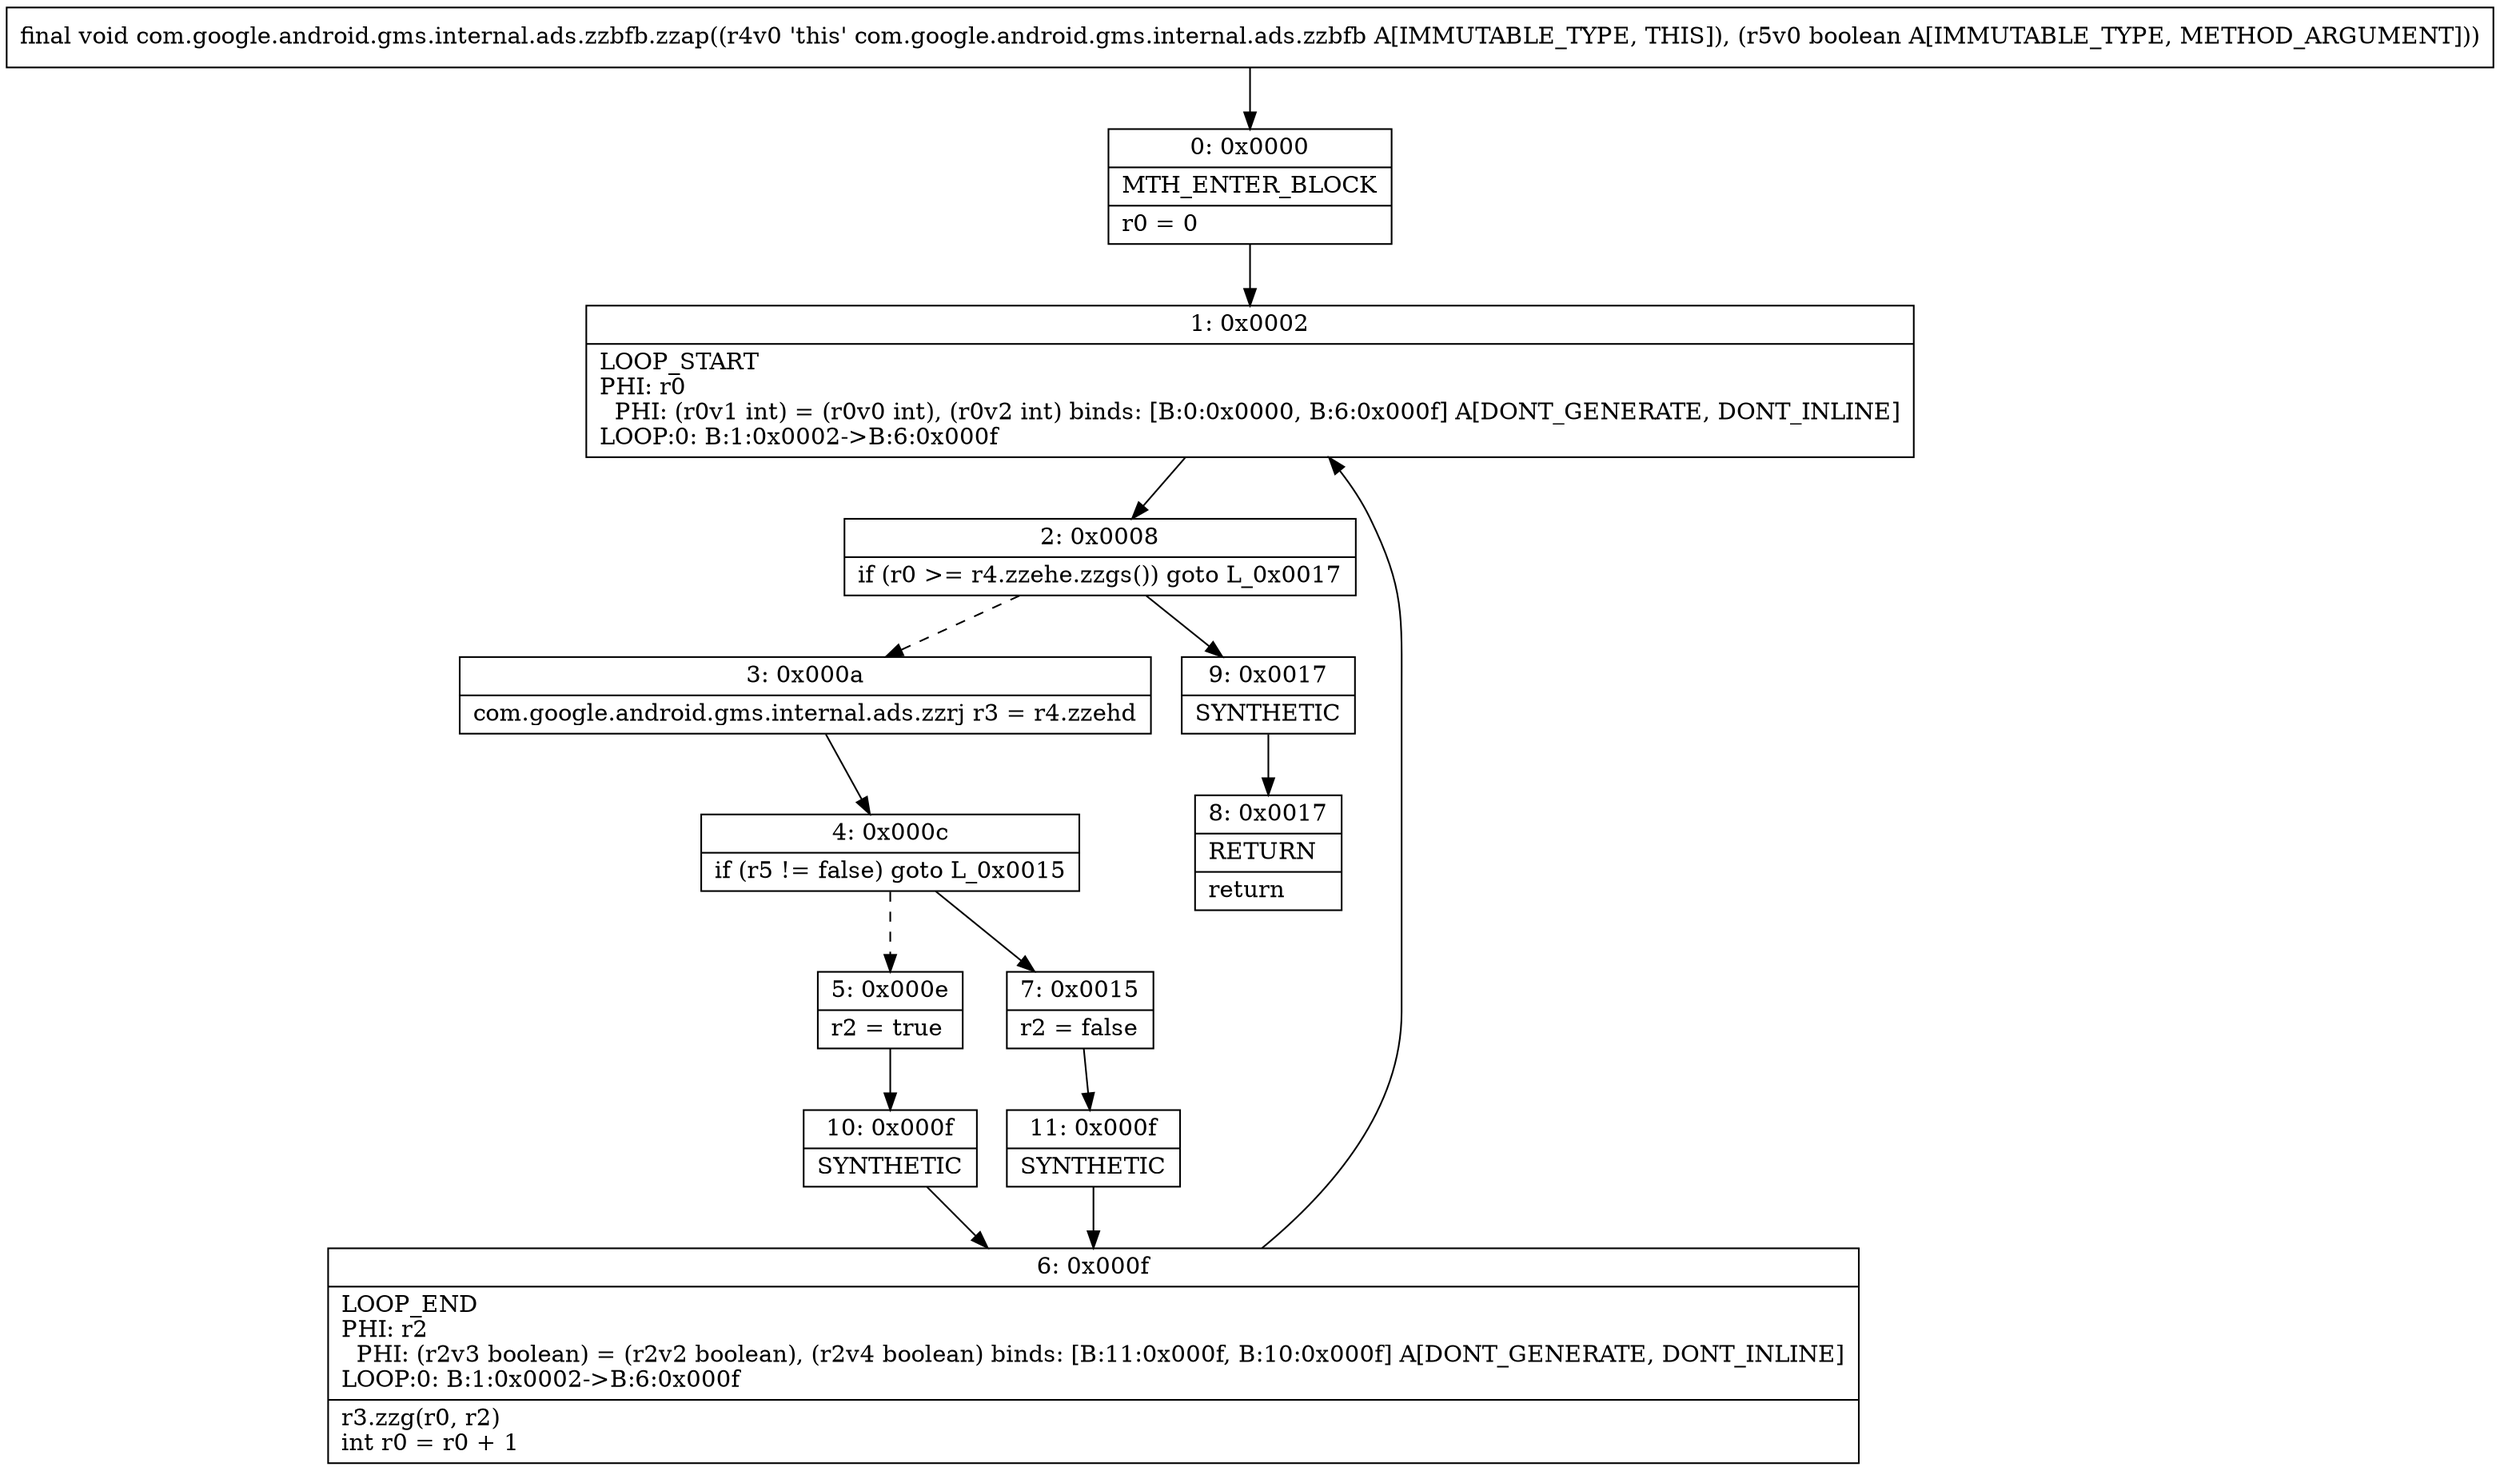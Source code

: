 digraph "CFG forcom.google.android.gms.internal.ads.zzbfb.zzap(Z)V" {
Node_0 [shape=record,label="{0\:\ 0x0000|MTH_ENTER_BLOCK\l|r0 = 0\l}"];
Node_1 [shape=record,label="{1\:\ 0x0002|LOOP_START\lPHI: r0 \l  PHI: (r0v1 int) = (r0v0 int), (r0v2 int) binds: [B:0:0x0000, B:6:0x000f] A[DONT_GENERATE, DONT_INLINE]\lLOOP:0: B:1:0x0002\-\>B:6:0x000f\l}"];
Node_2 [shape=record,label="{2\:\ 0x0008|if (r0 \>= r4.zzehe.zzgs()) goto L_0x0017\l}"];
Node_3 [shape=record,label="{3\:\ 0x000a|com.google.android.gms.internal.ads.zzrj r3 = r4.zzehd\l}"];
Node_4 [shape=record,label="{4\:\ 0x000c|if (r5 != false) goto L_0x0015\l}"];
Node_5 [shape=record,label="{5\:\ 0x000e|r2 = true\l}"];
Node_6 [shape=record,label="{6\:\ 0x000f|LOOP_END\lPHI: r2 \l  PHI: (r2v3 boolean) = (r2v2 boolean), (r2v4 boolean) binds: [B:11:0x000f, B:10:0x000f] A[DONT_GENERATE, DONT_INLINE]\lLOOP:0: B:1:0x0002\-\>B:6:0x000f\l|r3.zzg(r0, r2)\lint r0 = r0 + 1\l}"];
Node_7 [shape=record,label="{7\:\ 0x0015|r2 = false\l}"];
Node_8 [shape=record,label="{8\:\ 0x0017|RETURN\l|return\l}"];
Node_9 [shape=record,label="{9\:\ 0x0017|SYNTHETIC\l}"];
Node_10 [shape=record,label="{10\:\ 0x000f|SYNTHETIC\l}"];
Node_11 [shape=record,label="{11\:\ 0x000f|SYNTHETIC\l}"];
MethodNode[shape=record,label="{final void com.google.android.gms.internal.ads.zzbfb.zzap((r4v0 'this' com.google.android.gms.internal.ads.zzbfb A[IMMUTABLE_TYPE, THIS]), (r5v0 boolean A[IMMUTABLE_TYPE, METHOD_ARGUMENT])) }"];
MethodNode -> Node_0;
Node_0 -> Node_1;
Node_1 -> Node_2;
Node_2 -> Node_3[style=dashed];
Node_2 -> Node_9;
Node_3 -> Node_4;
Node_4 -> Node_5[style=dashed];
Node_4 -> Node_7;
Node_5 -> Node_10;
Node_6 -> Node_1;
Node_7 -> Node_11;
Node_9 -> Node_8;
Node_10 -> Node_6;
Node_11 -> Node_6;
}

